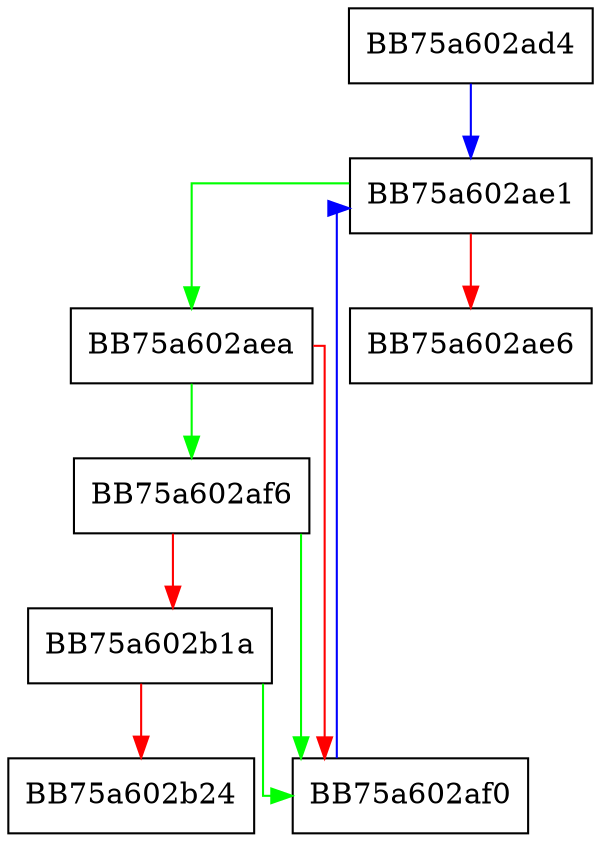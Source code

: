 digraph GetHipsRule {
  node [shape="box"];
  graph [splines=ortho];
  BB75a602ad4 -> BB75a602ae1 [color="blue"];
  BB75a602ae1 -> BB75a602aea [color="green"];
  BB75a602ae1 -> BB75a602ae6 [color="red"];
  BB75a602aea -> BB75a602af6 [color="green"];
  BB75a602aea -> BB75a602af0 [color="red"];
  BB75a602af0 -> BB75a602ae1 [color="blue"];
  BB75a602af6 -> BB75a602af0 [color="green"];
  BB75a602af6 -> BB75a602b1a [color="red"];
  BB75a602b1a -> BB75a602af0 [color="green"];
  BB75a602b1a -> BB75a602b24 [color="red"];
}